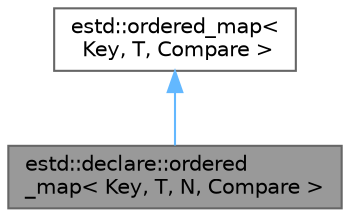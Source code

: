 digraph "estd::declare::ordered_map&lt; Key, T, N, Compare &gt;"
{
 // LATEX_PDF_SIZE
  bgcolor="transparent";
  edge [fontname=Helvetica,fontsize=10,labelfontname=Helvetica,labelfontsize=10];
  node [fontname=Helvetica,fontsize=10,shape=box,height=0.2,width=0.4];
  Node1 [id="Node000001",label="estd::declare::ordered\l_map\< Key, T, N, Compare \>",height=0.2,width=0.4,color="gray40", fillcolor="grey60", style="filled", fontcolor="black",tooltip=" "];
  Node2 -> Node1 [id="edge1_Node000001_Node000002",dir="back",color="steelblue1",style="solid",tooltip=" "];
  Node2 [id="Node000002",label="estd::ordered_map\<\l Key, T, Compare \>",height=0.2,width=0.4,color="gray40", fillcolor="white", style="filled",URL="$da/d1f/classestd_1_1ordered__map.html",tooltip=" "];
}
